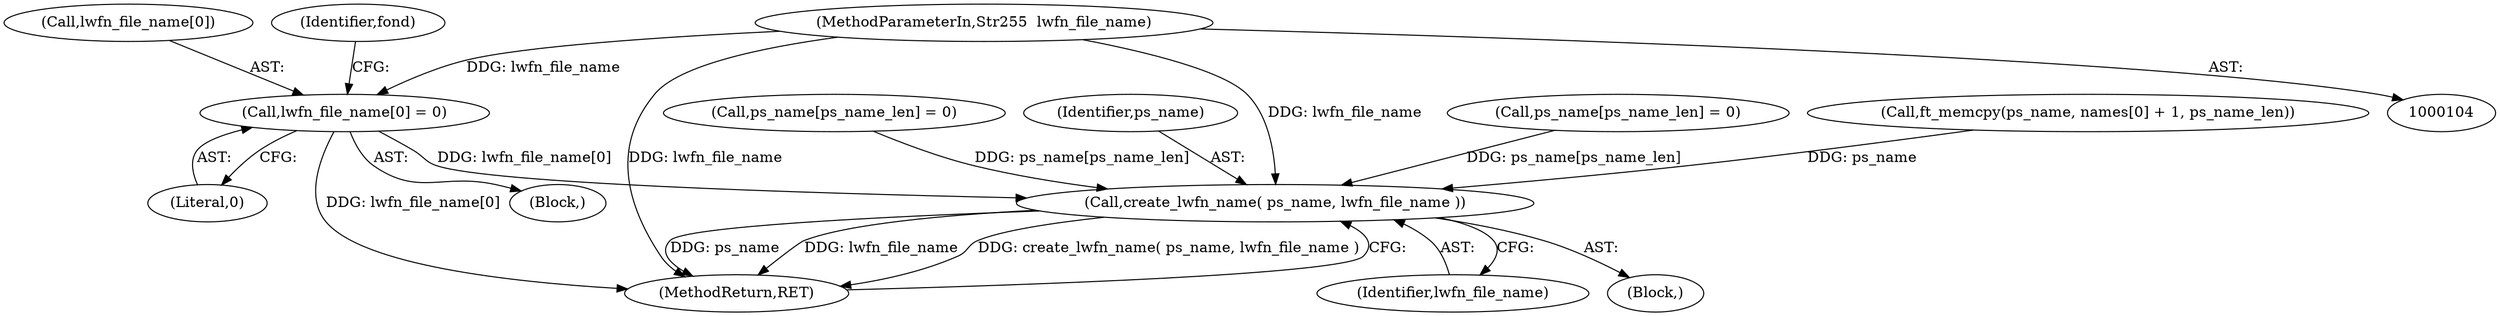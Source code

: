 digraph "0_savannah_18a8f0d9943369449bc4de92d411c78fb08d616c@array" {
"1000122" [label="(Call,lwfn_file_name[0] = 0)"];
"1000108" [label="(MethodParameterIn,Str255  lwfn_file_name)"];
"1000400" [label="(Call,create_lwfn_name( ps_name, lwfn_file_name ))"];
"1000395" [label="(Call,ps_name[ps_name_len] = 0)"];
"1000202" [label="(Block,)"];
"1000283" [label="(Call,ft_memcpy(ps_name, names[0] + 1, ps_name_len))"];
"1000403" [label="(MethodReturn,RET)"];
"1000400" [label="(Call,create_lwfn_name( ps_name, lwfn_file_name ))"];
"1000122" [label="(Call,lwfn_file_name[0] = 0)"];
"1000110" [label="(Block,)"];
"1000126" [label="(Literal,0)"];
"1000402" [label="(Identifier,lwfn_file_name)"];
"1000123" [label="(Call,lwfn_file_name[0])"];
"1000296" [label="(Call,ps_name[ps_name_len] = 0)"];
"1000128" [label="(Identifier,fond)"];
"1000108" [label="(MethodParameterIn,Str255  lwfn_file_name)"];
"1000401" [label="(Identifier,ps_name)"];
"1000122" -> "1000110"  [label="AST: "];
"1000122" -> "1000126"  [label="CFG: "];
"1000123" -> "1000122"  [label="AST: "];
"1000126" -> "1000122"  [label="AST: "];
"1000128" -> "1000122"  [label="CFG: "];
"1000122" -> "1000403"  [label="DDG: lwfn_file_name[0]"];
"1000108" -> "1000122"  [label="DDG: lwfn_file_name"];
"1000122" -> "1000400"  [label="DDG: lwfn_file_name[0]"];
"1000108" -> "1000104"  [label="AST: "];
"1000108" -> "1000403"  [label="DDG: lwfn_file_name"];
"1000108" -> "1000400"  [label="DDG: lwfn_file_name"];
"1000400" -> "1000202"  [label="AST: "];
"1000400" -> "1000402"  [label="CFG: "];
"1000401" -> "1000400"  [label="AST: "];
"1000402" -> "1000400"  [label="AST: "];
"1000403" -> "1000400"  [label="CFG: "];
"1000400" -> "1000403"  [label="DDG: ps_name"];
"1000400" -> "1000403"  [label="DDG: lwfn_file_name"];
"1000400" -> "1000403"  [label="DDG: create_lwfn_name( ps_name, lwfn_file_name )"];
"1000395" -> "1000400"  [label="DDG: ps_name[ps_name_len]"];
"1000283" -> "1000400"  [label="DDG: ps_name"];
"1000296" -> "1000400"  [label="DDG: ps_name[ps_name_len]"];
}
